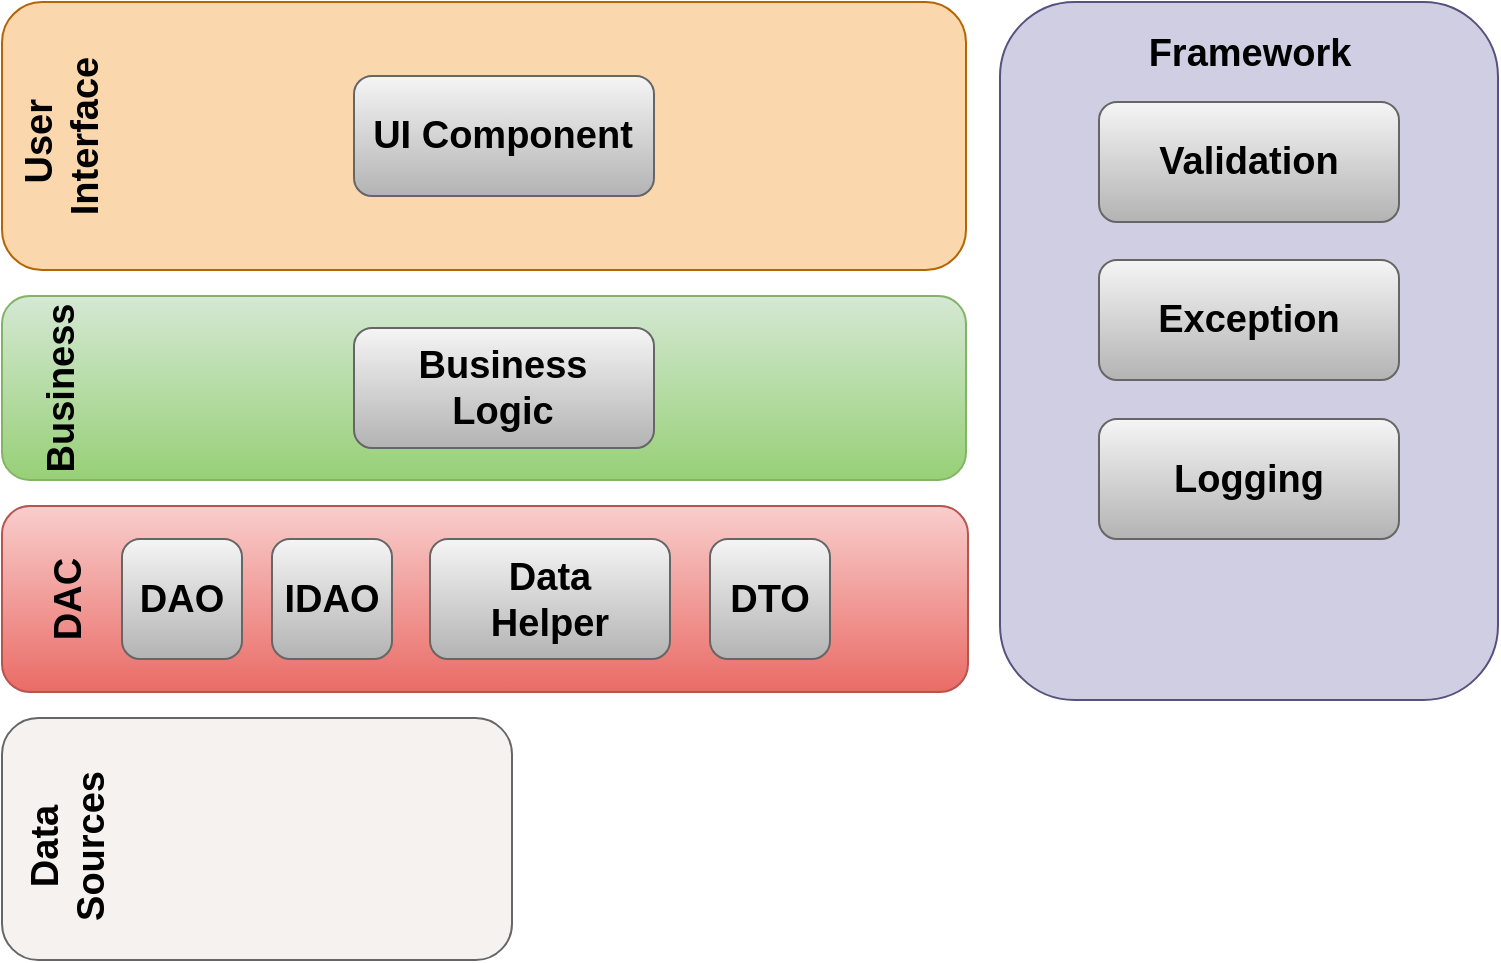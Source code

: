 <mxfile>
    <diagram id="zHwItaKZ7Q0KQxj4OTU7" name="Página-1">
        <mxGraphModel dx="828" dy="672" grid="0" gridSize="10" guides="1" tooltips="1" connect="1" arrows="1" fold="1" page="1" pageScale="1" pageWidth="827" pageHeight="1169" background="#ffffff" math="0" shadow="0">
            <root>
                <mxCell id="0"/>
                <mxCell id="1" parent="0"/>
                <mxCell id="2" value="" style="rounded=1;whiteSpace=wrap;html=1;fillColor=#fad7ac;strokeColor=#b46504;" vertex="1" parent="1">
                    <mxGeometry x="53" y="119" width="482" height="134" as="geometry"/>
                </mxCell>
                <mxCell id="4" value="" style="rounded=1;whiteSpace=wrap;html=1;fillColor=#d5e8d4;gradientColor=#97d077;strokeColor=#82b366;" vertex="1" parent="1">
                    <mxGeometry x="53" y="266" width="482" height="92" as="geometry"/>
                </mxCell>
                <mxCell id="5" value="" style="rounded=1;whiteSpace=wrap;html=1;fillColor=#f8cecc;gradientColor=#ea6b66;strokeColor=#b85450;" vertex="1" parent="1">
                    <mxGeometry x="53" y="371" width="483" height="93" as="geometry"/>
                </mxCell>
                <mxCell id="6" value="" style="rounded=1;whiteSpace=wrap;html=1;fillColor=#F5F2F0;strokeColor=#666666;fontColor=#333333;" vertex="1" parent="1">
                    <mxGeometry x="53" y="477" width="255" height="121" as="geometry"/>
                </mxCell>
                <mxCell id="8" value="" style="rounded=1;whiteSpace=wrap;html=1;fillColor=#d0cee2;strokeColor=#56517e;" vertex="1" parent="1">
                    <mxGeometry x="552" y="119" width="249" height="349" as="geometry"/>
                </mxCell>
                <mxCell id="9" value="User&amp;nbsp;&lt;br style=&quot;font-size: 19px;&quot;&gt;Interface" style="text;html=1;strokeColor=none;fillColor=none;align=center;verticalAlign=middle;whiteSpace=wrap;rounded=0;fontStyle=1;fontColor=#000000;fontSize=19;rotation=-90;" vertex="1" parent="1">
                    <mxGeometry x="53" y="171" width="60" height="30" as="geometry"/>
                </mxCell>
                <mxCell id="10" value="Business" style="text;html=1;strokeColor=none;fillColor=none;align=center;verticalAlign=middle;whiteSpace=wrap;rounded=0;fontStyle=1;fontColor=#000000;fontSize=19;rotation=-90;" vertex="1" parent="1">
                    <mxGeometry x="53" y="297" width="60" height="30" as="geometry"/>
                </mxCell>
                <mxCell id="11" value="DAC" style="text;html=1;strokeColor=none;fillColor=none;align=center;verticalAlign=middle;whiteSpace=wrap;rounded=0;fontStyle=1;fontColor=#000000;fontSize=19;rotation=-90;" vertex="1" parent="1">
                    <mxGeometry x="56" y="402.5" width="60" height="30" as="geometry"/>
                </mxCell>
                <mxCell id="12" value="Data Sources" style="text;html=1;strokeColor=none;fillColor=none;align=center;verticalAlign=middle;whiteSpace=wrap;rounded=0;fontStyle=1;fontColor=#000000;fontSize=19;rotation=-90;" vertex="1" parent="1">
                    <mxGeometry x="56" y="526" width="60" height="30" as="geometry"/>
                </mxCell>
                <mxCell id="14" value="Framework" style="text;html=1;strokeColor=none;fillColor=none;align=center;verticalAlign=middle;whiteSpace=wrap;rounded=0;fontStyle=1;fontColor=#000000;fontSize=19;rotation=0;" vertex="1" parent="1">
                    <mxGeometry x="646.5" y="130" width="60" height="30" as="geometry"/>
                </mxCell>
                <mxCell id="15" value="" style="rounded=1;whiteSpace=wrap;html=1;fontSize=19;fillColor=#f5f5f5;gradientColor=#b3b3b3;strokeColor=#666666;" vertex="1" parent="1">
                    <mxGeometry x="229" y="156" width="150" height="60" as="geometry"/>
                </mxCell>
                <mxCell id="19" value="" style="rounded=1;whiteSpace=wrap;html=1;fontSize=19;fillColor=#f5f5f5;gradientColor=#b3b3b3;strokeColor=#666666;" vertex="1" parent="1">
                    <mxGeometry x="113" y="387.5" width="60" height="60" as="geometry"/>
                </mxCell>
                <mxCell id="21" value="" style="rounded=1;whiteSpace=wrap;html=1;fontSize=19;fillColor=#f5f5f5;gradientColor=#b3b3b3;strokeColor=#666666;" vertex="1" parent="1">
                    <mxGeometry x="267" y="387.5" width="120" height="60" as="geometry"/>
                </mxCell>
                <mxCell id="23" value="UI Component" style="text;html=1;strokeColor=none;fillColor=none;align=center;verticalAlign=middle;whiteSpace=wrap;rounded=0;fontStyle=1;fontColor=#000000;fontSize=19;rotation=0;" vertex="1" parent="1">
                    <mxGeometry x="236" y="171" width="135" height="30" as="geometry"/>
                </mxCell>
                <mxCell id="24" value="" style="rounded=1;whiteSpace=wrap;html=1;fontSize=19;fillColor=#f5f5f5;gradientColor=#b3b3b3;strokeColor=#666666;" vertex="1" parent="1">
                    <mxGeometry x="229" y="282" width="150" height="60" as="geometry"/>
                </mxCell>
                <mxCell id="25" value="Business Logic" style="text;html=1;strokeColor=none;fillColor=none;align=center;verticalAlign=middle;whiteSpace=wrap;rounded=0;fontStyle=1;fontColor=#000000;fontSize=19;rotation=0;" vertex="1" parent="1">
                    <mxGeometry x="236" y="297" width="135" height="30" as="geometry"/>
                </mxCell>
                <mxCell id="26" value="DAO" style="text;html=1;strokeColor=none;fillColor=none;align=center;verticalAlign=middle;whiteSpace=wrap;rounded=0;fontStyle=1;fontColor=#000000;fontSize=19;rotation=0;" vertex="1" parent="1">
                    <mxGeometry x="110" y="402.5" width="66" height="30" as="geometry"/>
                </mxCell>
                <mxCell id="27" value="" style="rounded=1;whiteSpace=wrap;html=1;fontSize=19;fillColor=#f5f5f5;gradientColor=#b3b3b3;strokeColor=#666666;" vertex="1" parent="1">
                    <mxGeometry x="188" y="387.5" width="60" height="60" as="geometry"/>
                </mxCell>
                <mxCell id="28" value="IDAO" style="text;html=1;strokeColor=none;fillColor=none;align=center;verticalAlign=middle;whiteSpace=wrap;rounded=0;fontStyle=1;fontColor=#000000;fontSize=19;rotation=0;" vertex="1" parent="1">
                    <mxGeometry x="185" y="402.5" width="66" height="30" as="geometry"/>
                </mxCell>
                <mxCell id="29" value="Data Helper" style="text;html=1;strokeColor=none;fillColor=none;align=center;verticalAlign=middle;whiteSpace=wrap;rounded=0;fontStyle=1;fontColor=#000000;fontSize=19;rotation=0;" vertex="1" parent="1">
                    <mxGeometry x="294" y="402.5" width="66" height="30" as="geometry"/>
                </mxCell>
                <mxCell id="32" value="" style="rounded=1;whiteSpace=wrap;html=1;fontSize=19;fillColor=#f5f5f5;gradientColor=#b3b3b3;strokeColor=#666666;" vertex="1" parent="1">
                    <mxGeometry x="407" y="387.5" width="60" height="60" as="geometry"/>
                </mxCell>
                <mxCell id="33" value="DTO" style="text;html=1;strokeColor=none;fillColor=none;align=center;verticalAlign=middle;whiteSpace=wrap;rounded=0;fontStyle=1;fontColor=#000000;fontSize=19;rotation=0;" vertex="1" parent="1">
                    <mxGeometry x="404" y="402.5" width="66" height="30" as="geometry"/>
                </mxCell>
                <mxCell id="36" value="" style="shape=image;verticalLabelPosition=bottom;labelBackgroundColor=default;verticalAlign=top;aspect=fixed;imageAspect=0;image=https://i.pinimg.com/474x/cc/2a/d1/cc2ad105c2818e224bfb3bafb480e659.jpg;" vertex="1" parent="1">
                    <mxGeometry x="141" y="485" width="131.25" height="105" as="geometry"/>
                </mxCell>
                <mxCell id="37" value="" style="rounded=1;whiteSpace=wrap;html=1;fontSize=19;fillColor=#f5f5f5;gradientColor=#b3b3b3;strokeColor=#666666;" vertex="1" parent="1">
                    <mxGeometry x="601.5" y="169" width="150" height="60" as="geometry"/>
                </mxCell>
                <mxCell id="38" value="Validation" style="text;html=1;strokeColor=none;fillColor=none;align=center;verticalAlign=middle;whiteSpace=wrap;rounded=0;fontStyle=1;fontColor=#000000;fontSize=19;rotation=0;" vertex="1" parent="1">
                    <mxGeometry x="608.5" y="184" width="135" height="30" as="geometry"/>
                </mxCell>
                <mxCell id="39" value="" style="rounded=1;whiteSpace=wrap;html=1;fontSize=19;fillColor=#f5f5f5;gradientColor=#b3b3b3;strokeColor=#666666;" vertex="1" parent="1">
                    <mxGeometry x="601.5" y="248" width="150" height="60" as="geometry"/>
                </mxCell>
                <mxCell id="40" value="Exception" style="text;html=1;strokeColor=none;fillColor=none;align=center;verticalAlign=middle;whiteSpace=wrap;rounded=0;fontStyle=1;fontColor=#000000;fontSize=19;rotation=0;" vertex="1" parent="1">
                    <mxGeometry x="608.5" y="263" width="135" height="30" as="geometry"/>
                </mxCell>
                <mxCell id="41" value="" style="rounded=1;whiteSpace=wrap;html=1;fontSize=19;fillColor=#f5f5f5;gradientColor=#b3b3b3;strokeColor=#666666;" vertex="1" parent="1">
                    <mxGeometry x="601.5" y="327.5" width="150" height="60" as="geometry"/>
                </mxCell>
                <mxCell id="42" value="Logging" style="text;html=1;strokeColor=none;fillColor=none;align=center;verticalAlign=middle;whiteSpace=wrap;rounded=0;fontStyle=1;fontColor=#000000;fontSize=19;rotation=0;" vertex="1" parent="1">
                    <mxGeometry x="608.5" y="342.5" width="135" height="30" as="geometry"/>
                </mxCell>
            </root>
        </mxGraphModel>
    </diagram>
</mxfile>